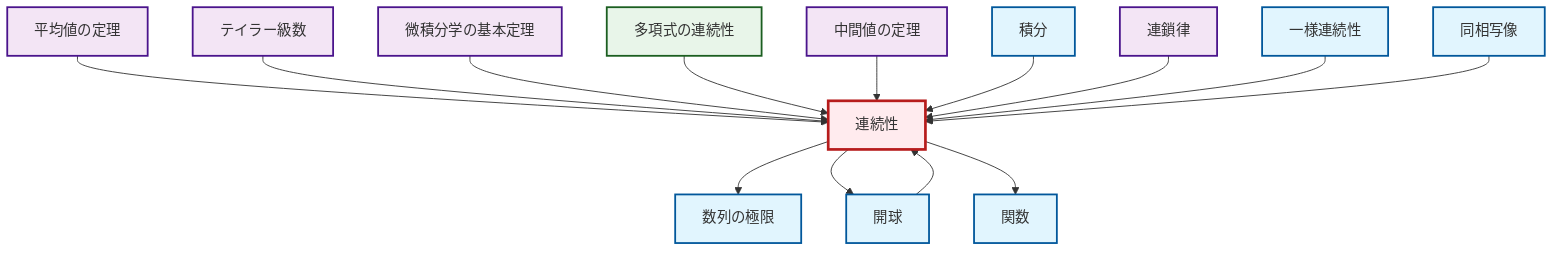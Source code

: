 graph TD
    classDef definition fill:#e1f5fe,stroke:#01579b,stroke-width:2px
    classDef theorem fill:#f3e5f5,stroke:#4a148c,stroke-width:2px
    classDef axiom fill:#fff3e0,stroke:#e65100,stroke-width:2px
    classDef example fill:#e8f5e9,stroke:#1b5e20,stroke-width:2px
    classDef current fill:#ffebee,stroke:#b71c1c,stroke-width:3px
    thm-fundamental-calculus["微積分学の基本定理"]:::theorem
    def-integral["積分"]:::definition
    def-homeomorphism["同相写像"]:::definition
    ex-polynomial-continuity["多項式の連続性"]:::example
    def-continuity["連続性"]:::definition
    def-function["関数"]:::definition
    def-open-ball["開球"]:::definition
    thm-taylor-series["テイラー級数"]:::theorem
    def-uniform-continuity["一様連続性"]:::definition
    def-limit["数列の極限"]:::definition
    thm-mean-value["平均値の定理"]:::theorem
    thm-intermediate-value["中間値の定理"]:::theorem
    thm-chain-rule["連鎖律"]:::theorem
    def-continuity --> def-limit
    thm-mean-value --> def-continuity
    def-continuity --> def-open-ball
    thm-taylor-series --> def-continuity
    thm-fundamental-calculus --> def-continuity
    def-open-ball --> def-continuity
    ex-polynomial-continuity --> def-continuity
    thm-intermediate-value --> def-continuity
    def-integral --> def-continuity
    thm-chain-rule --> def-continuity
    def-uniform-continuity --> def-continuity
    def-continuity --> def-function
    def-homeomorphism --> def-continuity
    class def-continuity current